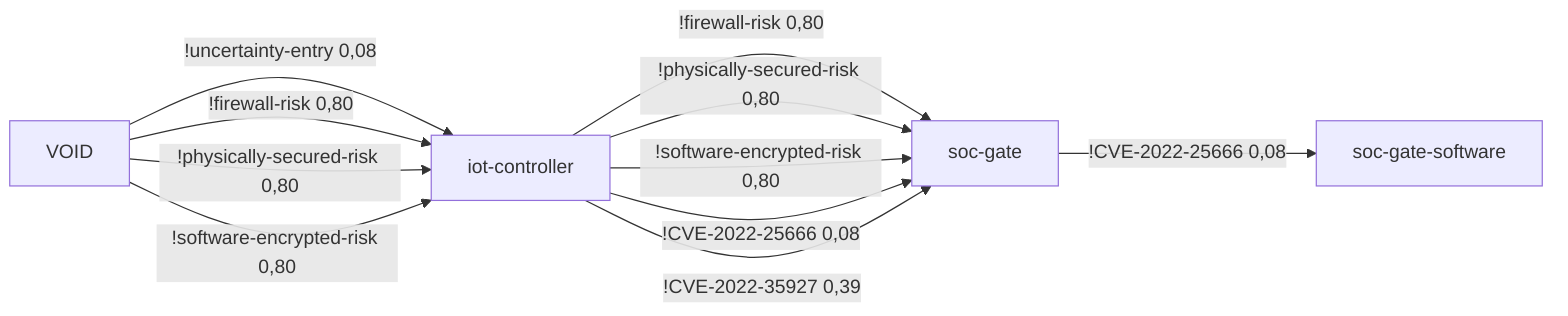 %% AttributeChange [4mcontiki-ng/contiki-ng[0m to [4m4.7[0m for node [4miot-controller[0m
%%  VOID -[0,99]->  iot-controller -[1,00]->  soc-gate -[0,08]-> soc-gate-software 23,72 0,08
flowchart LR
	iot-controller[iot-controller]
	soc-gate-software[soc-gate-software]
	soc-gate[soc-gate]
	VOID[VOID]
	iot-controller -->|!firewall-risk 0,80| soc-gate
	iot-controller -->|!physically-secured-risk 0,80| soc-gate
	iot-controller -->|!software-encrypted-risk 0,80| soc-gate
	iot-controller -->|!CVE-2022-25666 0,08| soc-gate
	iot-controller -->|!CVE-2022-35927 0,39| soc-gate
	soc-gate -->|!CVE-2022-25666 0,08| soc-gate-software
	VOID -->|!uncertainty-entry 0,08| iot-controller
	VOID -->|!firewall-risk 0,80| iot-controller
	VOID -->|!physically-secured-risk 0,80| iot-controller
	VOID -->|!software-encrypted-risk 0,80| iot-controller